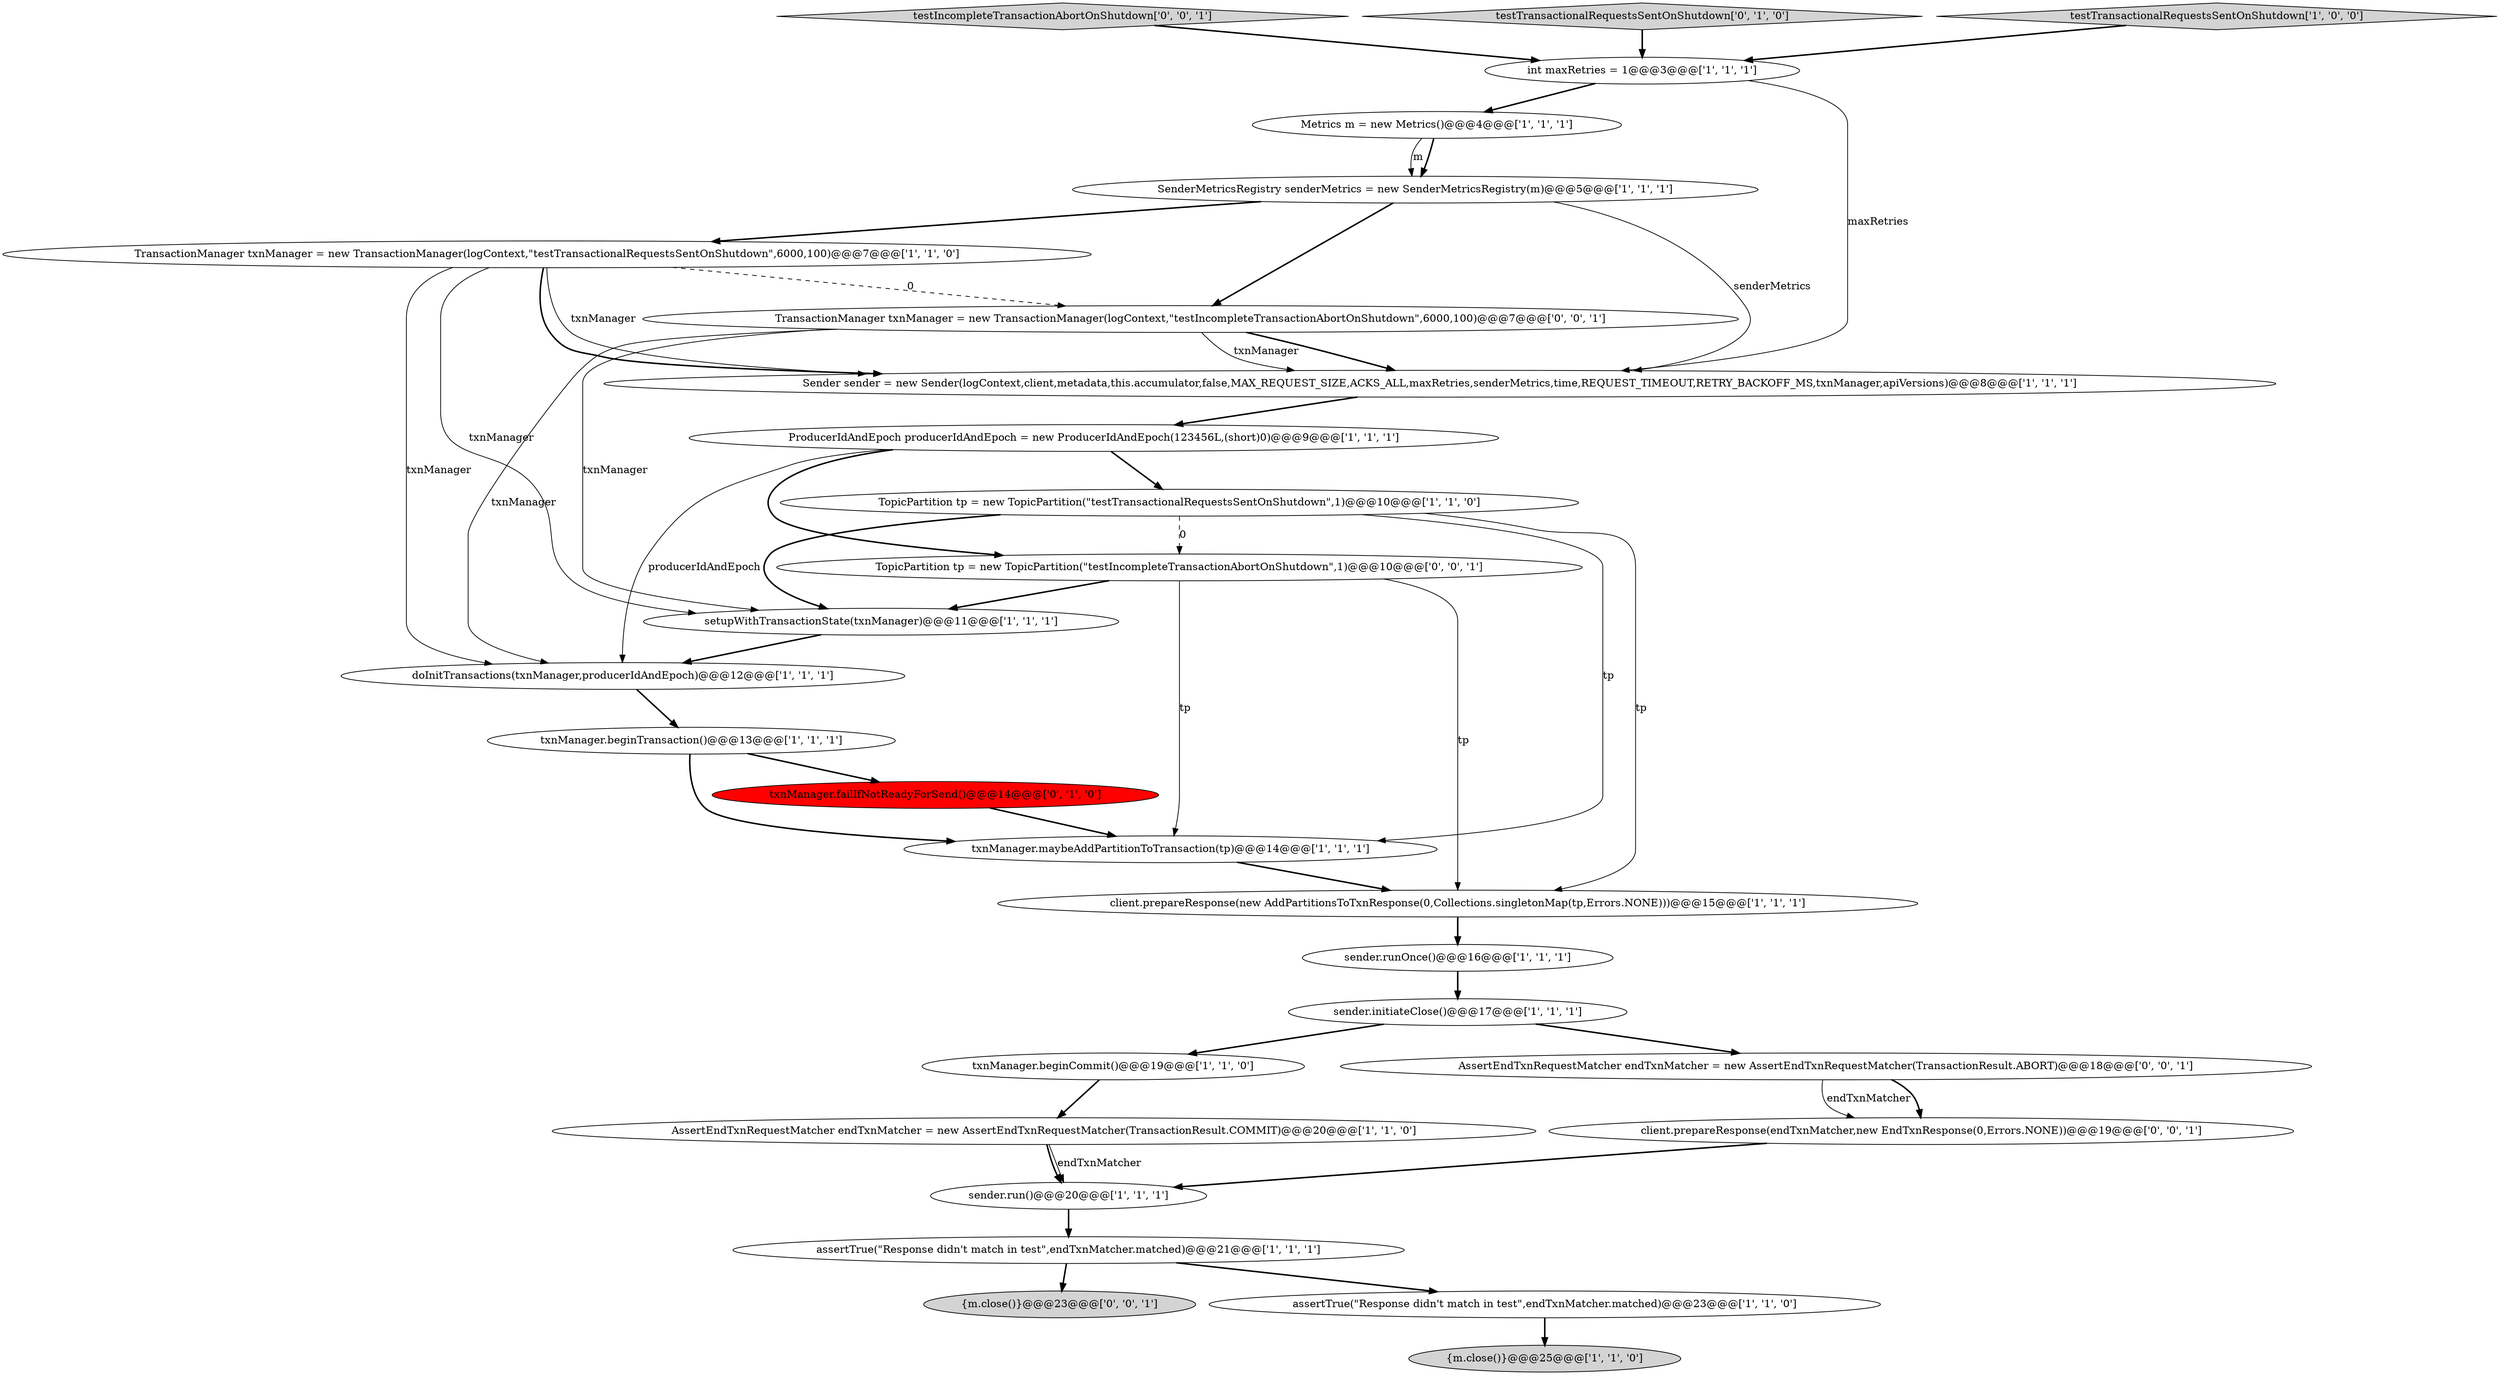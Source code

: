 digraph {
4 [style = filled, label = "sender.runOnce()@@@16@@@['1', '1', '1']", fillcolor = white, shape = ellipse image = "AAA0AAABBB1BBB"];
28 [style = filled, label = "TopicPartition tp = new TopicPartition(\"testIncompleteTransactionAbortOnShutdown\",1)@@@10@@@['0', '0', '1']", fillcolor = white, shape = ellipse image = "AAA0AAABBB3BBB"];
25 [style = filled, label = "testIncompleteTransactionAbortOnShutdown['0', '0', '1']", fillcolor = lightgray, shape = diamond image = "AAA0AAABBB3BBB"];
22 [style = filled, label = "testTransactionalRequestsSentOnShutdown['0', '1', '0']", fillcolor = lightgray, shape = diamond image = "AAA0AAABBB2BBB"];
2 [style = filled, label = "doInitTransactions(txnManager,producerIdAndEpoch)@@@12@@@['1', '1', '1']", fillcolor = white, shape = ellipse image = "AAA0AAABBB1BBB"];
24 [style = filled, label = "AssertEndTxnRequestMatcher endTxnMatcher = new AssertEndTxnRequestMatcher(TransactionResult.ABORT)@@@18@@@['0', '0', '1']", fillcolor = white, shape = ellipse image = "AAA0AAABBB3BBB"];
15 [style = filled, label = "txnManager.beginTransaction()@@@13@@@['1', '1', '1']", fillcolor = white, shape = ellipse image = "AAA0AAABBB1BBB"];
16 [style = filled, label = "sender.initiateClose()@@@17@@@['1', '1', '1']", fillcolor = white, shape = ellipse image = "AAA0AAABBB1BBB"];
20 [style = filled, label = "assertTrue(\"Response didn't match in test\",endTxnMatcher.matched)@@@21@@@['1', '1', '1']", fillcolor = white, shape = ellipse image = "AAA0AAABBB1BBB"];
10 [style = filled, label = "TopicPartition tp = new TopicPartition(\"testTransactionalRequestsSentOnShutdown\",1)@@@10@@@['1', '1', '0']", fillcolor = white, shape = ellipse image = "AAA0AAABBB1BBB"];
12 [style = filled, label = "Metrics m = new Metrics()@@@4@@@['1', '1', '1']", fillcolor = white, shape = ellipse image = "AAA0AAABBB1BBB"];
3 [style = filled, label = "int maxRetries = 1@@@3@@@['1', '1', '1']", fillcolor = white, shape = ellipse image = "AAA0AAABBB1BBB"];
9 [style = filled, label = "txnManager.maybeAddPartitionToTransaction(tp)@@@14@@@['1', '1', '1']", fillcolor = white, shape = ellipse image = "AAA0AAABBB1BBB"];
0 [style = filled, label = "txnManager.beginCommit()@@@19@@@['1', '1', '0']", fillcolor = white, shape = ellipse image = "AAA0AAABBB1BBB"];
18 [style = filled, label = "TransactionManager txnManager = new TransactionManager(logContext,\"testTransactionalRequestsSentOnShutdown\",6000,100)@@@7@@@['1', '1', '0']", fillcolor = white, shape = ellipse image = "AAA0AAABBB1BBB"];
19 [style = filled, label = "AssertEndTxnRequestMatcher endTxnMatcher = new AssertEndTxnRequestMatcher(TransactionResult.COMMIT)@@@20@@@['1', '1', '0']", fillcolor = white, shape = ellipse image = "AAA0AAABBB1BBB"];
13 [style = filled, label = "ProducerIdAndEpoch producerIdAndEpoch = new ProducerIdAndEpoch(123456L,(short)0)@@@9@@@['1', '1', '1']", fillcolor = white, shape = ellipse image = "AAA0AAABBB1BBB"];
5 [style = filled, label = "testTransactionalRequestsSentOnShutdown['1', '0', '0']", fillcolor = lightgray, shape = diamond image = "AAA0AAABBB1BBB"];
11 [style = filled, label = "SenderMetricsRegistry senderMetrics = new SenderMetricsRegistry(m)@@@5@@@['1', '1', '1']", fillcolor = white, shape = ellipse image = "AAA0AAABBB1BBB"];
26 [style = filled, label = "{m.close()}@@@23@@@['0', '0', '1']", fillcolor = lightgray, shape = ellipse image = "AAA0AAABBB3BBB"];
8 [style = filled, label = "sender.run()@@@20@@@['1', '1', '1']", fillcolor = white, shape = ellipse image = "AAA0AAABBB1BBB"];
14 [style = filled, label = "setupWithTransactionState(txnManager)@@@11@@@['1', '1', '1']", fillcolor = white, shape = ellipse image = "AAA0AAABBB1BBB"];
6 [style = filled, label = "client.prepareResponse(new AddPartitionsToTxnResponse(0,Collections.singletonMap(tp,Errors.NONE)))@@@15@@@['1', '1', '1']", fillcolor = white, shape = ellipse image = "AAA0AAABBB1BBB"];
27 [style = filled, label = "client.prepareResponse(endTxnMatcher,new EndTxnResponse(0,Errors.NONE))@@@19@@@['0', '0', '1']", fillcolor = white, shape = ellipse image = "AAA0AAABBB3BBB"];
7 [style = filled, label = "{m.close()}@@@25@@@['1', '1', '0']", fillcolor = lightgray, shape = ellipse image = "AAA0AAABBB1BBB"];
1 [style = filled, label = "Sender sender = new Sender(logContext,client,metadata,this.accumulator,false,MAX_REQUEST_SIZE,ACKS_ALL,maxRetries,senderMetrics,time,REQUEST_TIMEOUT,RETRY_BACKOFF_MS,txnManager,apiVersions)@@@8@@@['1', '1', '1']", fillcolor = white, shape = ellipse image = "AAA0AAABBB1BBB"];
17 [style = filled, label = "assertTrue(\"Response didn't match in test\",endTxnMatcher.matched)@@@23@@@['1', '1', '0']", fillcolor = white, shape = ellipse image = "AAA0AAABBB1BBB"];
23 [style = filled, label = "TransactionManager txnManager = new TransactionManager(logContext,\"testIncompleteTransactionAbortOnShutdown\",6000,100)@@@7@@@['0', '0', '1']", fillcolor = white, shape = ellipse image = "AAA0AAABBB3BBB"];
21 [style = filled, label = "txnManager.failIfNotReadyForSend()@@@14@@@['0', '1', '0']", fillcolor = red, shape = ellipse image = "AAA1AAABBB2BBB"];
3->1 [style = solid, label="maxRetries"];
5->3 [style = bold, label=""];
13->10 [style = bold, label=""];
16->0 [style = bold, label=""];
20->17 [style = bold, label=""];
10->14 [style = bold, label=""];
28->9 [style = solid, label="tp"];
0->19 [style = bold, label=""];
15->21 [style = bold, label=""];
20->26 [style = bold, label=""];
16->24 [style = bold, label=""];
25->3 [style = bold, label=""];
12->11 [style = bold, label=""];
11->1 [style = solid, label="senderMetrics"];
18->1 [style = solid, label="txnManager"];
10->6 [style = solid, label="tp"];
10->28 [style = dashed, label="0"];
3->12 [style = bold, label=""];
23->14 [style = solid, label="txnManager"];
18->2 [style = solid, label="txnManager"];
1->13 [style = bold, label=""];
19->8 [style = bold, label=""];
11->18 [style = bold, label=""];
28->14 [style = bold, label=""];
9->6 [style = bold, label=""];
10->9 [style = solid, label="tp"];
17->7 [style = bold, label=""];
22->3 [style = bold, label=""];
6->4 [style = bold, label=""];
19->8 [style = solid, label="endTxnMatcher"];
21->9 [style = bold, label=""];
8->20 [style = bold, label=""];
18->14 [style = solid, label="txnManager"];
18->1 [style = bold, label=""];
24->27 [style = solid, label="endTxnMatcher"];
15->9 [style = bold, label=""];
18->23 [style = dashed, label="0"];
2->15 [style = bold, label=""];
23->1 [style = bold, label=""];
23->1 [style = solid, label="txnManager"];
14->2 [style = bold, label=""];
12->11 [style = solid, label="m"];
23->2 [style = solid, label="txnManager"];
28->6 [style = solid, label="tp"];
11->23 [style = bold, label=""];
13->2 [style = solid, label="producerIdAndEpoch"];
24->27 [style = bold, label=""];
27->8 [style = bold, label=""];
4->16 [style = bold, label=""];
13->28 [style = bold, label=""];
}
